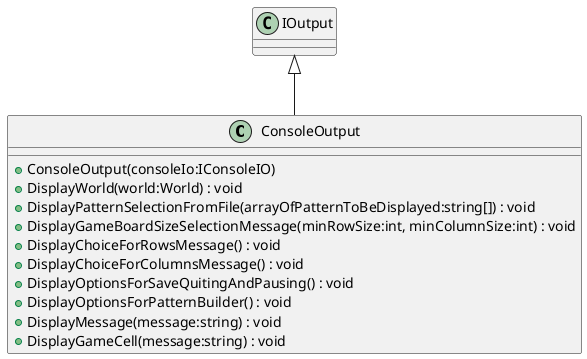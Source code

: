 @startuml
class ConsoleOutput {
    + ConsoleOutput(consoleIo:IConsoleIO)
    + DisplayWorld(world:World) : void
    + DisplayPatternSelectionFromFile(arrayOfPatternToBeDisplayed:string[]) : void
    + DisplayGameBoardSizeSelectionMessage(minRowSize:int, minColumnSize:int) : void
    + DisplayChoiceForRowsMessage() : void
    + DisplayChoiceForColumnsMessage() : void
    + DisplayOptionsForSaveQuitingAndPausing() : void
    + DisplayOptionsForPatternBuilder() : void
    + DisplayMessage(message:string) : void
    + DisplayGameCell(message:string) : void
}
IOutput <|-- ConsoleOutput
@enduml
